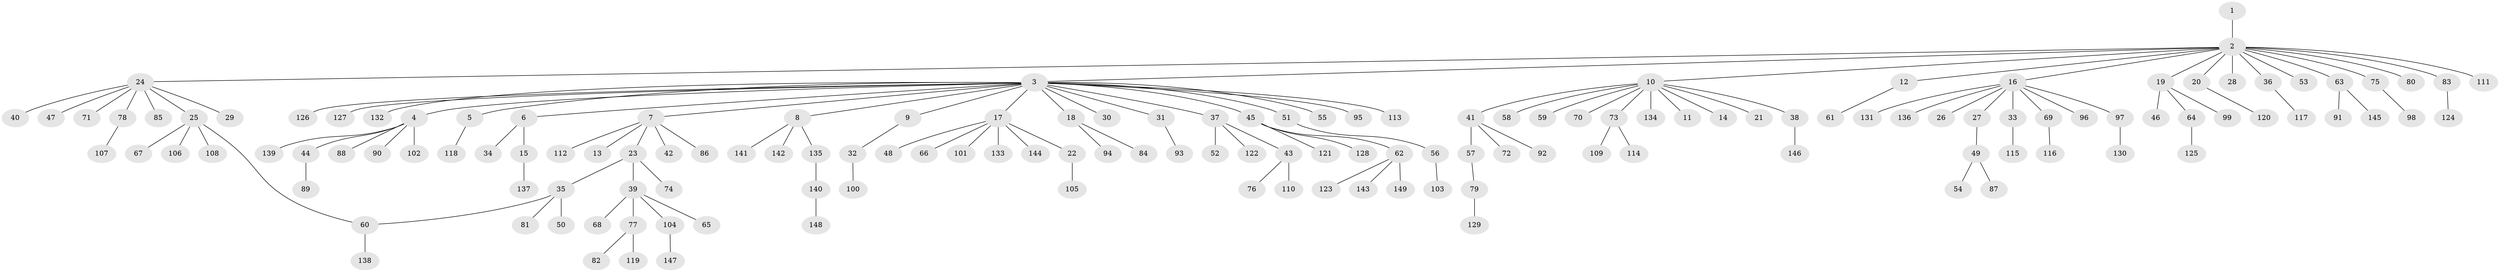 // Generated by graph-tools (version 1.1) at 2025/49/03/09/25 03:49:49]
// undirected, 149 vertices, 149 edges
graph export_dot {
graph [start="1"]
  node [color=gray90,style=filled];
  1;
  2;
  3;
  4;
  5;
  6;
  7;
  8;
  9;
  10;
  11;
  12;
  13;
  14;
  15;
  16;
  17;
  18;
  19;
  20;
  21;
  22;
  23;
  24;
  25;
  26;
  27;
  28;
  29;
  30;
  31;
  32;
  33;
  34;
  35;
  36;
  37;
  38;
  39;
  40;
  41;
  42;
  43;
  44;
  45;
  46;
  47;
  48;
  49;
  50;
  51;
  52;
  53;
  54;
  55;
  56;
  57;
  58;
  59;
  60;
  61;
  62;
  63;
  64;
  65;
  66;
  67;
  68;
  69;
  70;
  71;
  72;
  73;
  74;
  75;
  76;
  77;
  78;
  79;
  80;
  81;
  82;
  83;
  84;
  85;
  86;
  87;
  88;
  89;
  90;
  91;
  92;
  93;
  94;
  95;
  96;
  97;
  98;
  99;
  100;
  101;
  102;
  103;
  104;
  105;
  106;
  107;
  108;
  109;
  110;
  111;
  112;
  113;
  114;
  115;
  116;
  117;
  118;
  119;
  120;
  121;
  122;
  123;
  124;
  125;
  126;
  127;
  128;
  129;
  130;
  131;
  132;
  133;
  134;
  135;
  136;
  137;
  138;
  139;
  140;
  141;
  142;
  143;
  144;
  145;
  146;
  147;
  148;
  149;
  1 -- 2;
  2 -- 3;
  2 -- 10;
  2 -- 12;
  2 -- 16;
  2 -- 19;
  2 -- 20;
  2 -- 24;
  2 -- 28;
  2 -- 36;
  2 -- 53;
  2 -- 63;
  2 -- 75;
  2 -- 80;
  2 -- 83;
  2 -- 111;
  3 -- 4;
  3 -- 5;
  3 -- 6;
  3 -- 7;
  3 -- 8;
  3 -- 9;
  3 -- 17;
  3 -- 18;
  3 -- 30;
  3 -- 31;
  3 -- 37;
  3 -- 45;
  3 -- 51;
  3 -- 55;
  3 -- 95;
  3 -- 113;
  3 -- 126;
  3 -- 127;
  3 -- 132;
  4 -- 44;
  4 -- 88;
  4 -- 90;
  4 -- 102;
  4 -- 139;
  5 -- 118;
  6 -- 15;
  6 -- 34;
  7 -- 13;
  7 -- 23;
  7 -- 42;
  7 -- 86;
  7 -- 112;
  8 -- 135;
  8 -- 141;
  8 -- 142;
  9 -- 32;
  10 -- 11;
  10 -- 14;
  10 -- 21;
  10 -- 38;
  10 -- 41;
  10 -- 58;
  10 -- 59;
  10 -- 70;
  10 -- 73;
  10 -- 134;
  12 -- 61;
  15 -- 137;
  16 -- 26;
  16 -- 27;
  16 -- 33;
  16 -- 69;
  16 -- 96;
  16 -- 97;
  16 -- 131;
  16 -- 136;
  17 -- 22;
  17 -- 48;
  17 -- 66;
  17 -- 101;
  17 -- 133;
  17 -- 144;
  18 -- 84;
  18 -- 94;
  19 -- 46;
  19 -- 64;
  19 -- 99;
  20 -- 120;
  22 -- 105;
  23 -- 35;
  23 -- 39;
  23 -- 74;
  24 -- 25;
  24 -- 29;
  24 -- 40;
  24 -- 47;
  24 -- 71;
  24 -- 78;
  24 -- 85;
  25 -- 60;
  25 -- 67;
  25 -- 106;
  25 -- 108;
  27 -- 49;
  31 -- 93;
  32 -- 100;
  33 -- 115;
  35 -- 50;
  35 -- 60;
  35 -- 81;
  36 -- 117;
  37 -- 43;
  37 -- 52;
  37 -- 122;
  38 -- 146;
  39 -- 65;
  39 -- 68;
  39 -- 77;
  39 -- 104;
  41 -- 57;
  41 -- 72;
  41 -- 92;
  43 -- 76;
  43 -- 110;
  44 -- 89;
  45 -- 62;
  45 -- 121;
  45 -- 128;
  49 -- 54;
  49 -- 87;
  51 -- 56;
  56 -- 103;
  57 -- 79;
  60 -- 138;
  62 -- 123;
  62 -- 143;
  62 -- 149;
  63 -- 91;
  63 -- 145;
  64 -- 125;
  69 -- 116;
  73 -- 109;
  73 -- 114;
  75 -- 98;
  77 -- 82;
  77 -- 119;
  78 -- 107;
  79 -- 129;
  83 -- 124;
  97 -- 130;
  104 -- 147;
  135 -- 140;
  140 -- 148;
}
